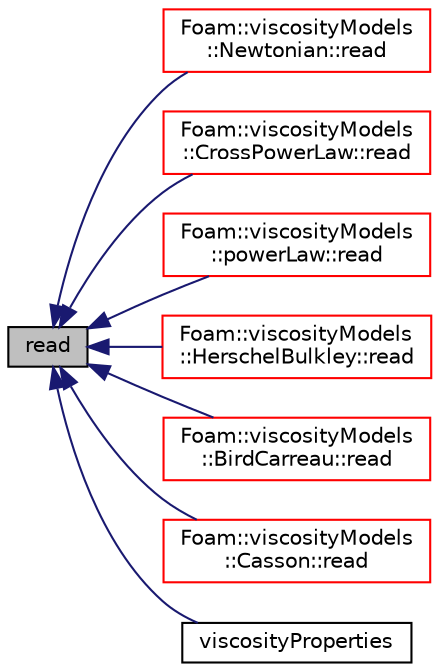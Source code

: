 digraph "read"
{
  bgcolor="transparent";
  edge [fontname="Helvetica",fontsize="10",labelfontname="Helvetica",labelfontsize="10"];
  node [fontname="Helvetica",fontsize="10",shape=record];
  rankdir="LR";
  Node349 [label="read",height=0.2,width=0.4,color="black", fillcolor="grey75", style="filled", fontcolor="black"];
  Node349 -> Node350 [dir="back",color="midnightblue",fontsize="10",style="solid",fontname="Helvetica"];
  Node350 [label="Foam::viscosityModels\l::Newtonian::read",height=0.2,width=0.4,color="red",URL="$a31869.html#a0efbb4e476c5a62dfa214c481566481c",tooltip="Read transportProperties dictionary. "];
  Node349 -> Node353 [dir="back",color="midnightblue",fontsize="10",style="solid",fontname="Helvetica"];
  Node353 [label="Foam::viscosityModels\l::CrossPowerLaw::read",height=0.2,width=0.4,color="red",URL="$a31861.html#a0efbb4e476c5a62dfa214c481566481c",tooltip="Read transportProperties dictionary. "];
  Node349 -> Node356 [dir="back",color="midnightblue",fontsize="10",style="solid",fontname="Helvetica"];
  Node356 [label="Foam::viscosityModels\l::powerLaw::read",height=0.2,width=0.4,color="red",URL="$a31873.html#a0efbb4e476c5a62dfa214c481566481c",tooltip="Read transportProperties dictionary. "];
  Node349 -> Node359 [dir="back",color="midnightblue",fontsize="10",style="solid",fontname="Helvetica"];
  Node359 [label="Foam::viscosityModels\l::HerschelBulkley::read",height=0.2,width=0.4,color="red",URL="$a31865.html#a0efbb4e476c5a62dfa214c481566481c",tooltip="Read transportProperties dictionary. "];
  Node349 -> Node362 [dir="back",color="midnightblue",fontsize="10",style="solid",fontname="Helvetica"];
  Node362 [label="Foam::viscosityModels\l::BirdCarreau::read",height=0.2,width=0.4,color="red",URL="$a31853.html#a0efbb4e476c5a62dfa214c481566481c",tooltip="Read transportProperties dictionary. "];
  Node349 -> Node365 [dir="back",color="midnightblue",fontsize="10",style="solid",fontname="Helvetica"];
  Node365 [label="Foam::viscosityModels\l::Casson::read",height=0.2,width=0.4,color="red",URL="$a31857.html#a0efbb4e476c5a62dfa214c481566481c",tooltip="Read transportProperties dictionary. "];
  Node349 -> Node368 [dir="back",color="midnightblue",fontsize="10",style="solid",fontname="Helvetica"];
  Node368 [label="viscosityProperties",height=0.2,width=0.4,color="black",URL="$a31877.html#ab0da91b923fbe3b57433e806f8883acf",tooltip="Return the phase transport properties dictionary. "];
}
